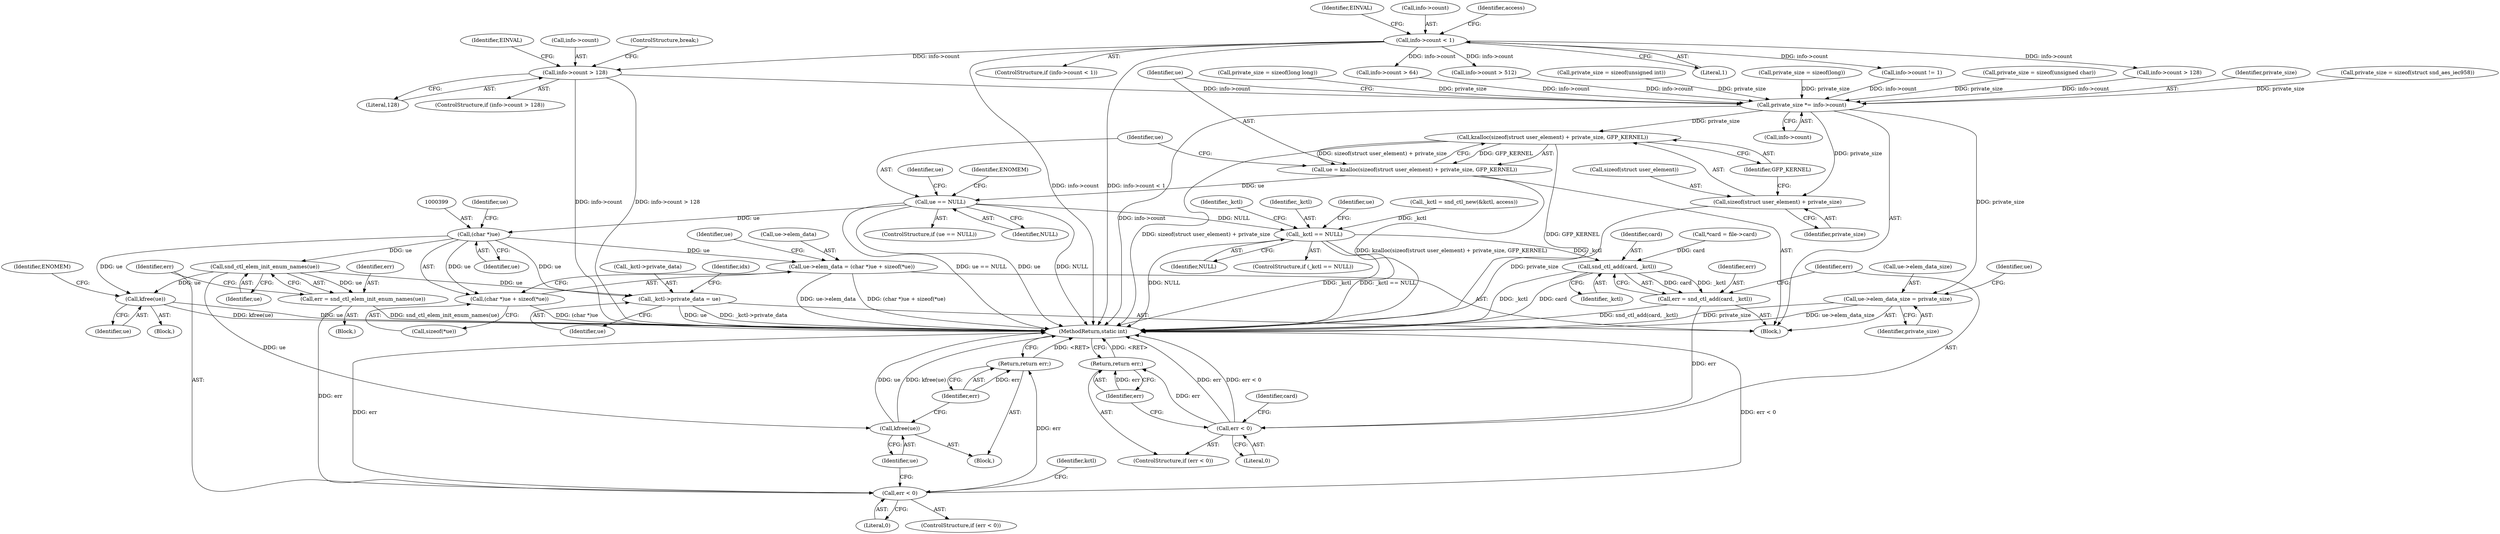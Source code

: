 digraph "0_linux_82262a46627bebb0febcc26664746c25cef08563@pointer" {
"1000272" [label="(Call,info->count > 128)"];
"1000119" [label="(Call,info->count < 1)"];
"1000355" [label="(Call,private_size *= info->count)"];
"1000362" [label="(Call,kzalloc(sizeof(struct user_element) + private_size, GFP_KERNEL))"];
"1000360" [label="(Call,ue = kzalloc(sizeof(struct user_element) + private_size, GFP_KERNEL))"];
"1000369" [label="(Call,ue == NULL)"];
"1000398" [label="(Call,(char *)ue)"];
"1000393" [label="(Call,ue->elem_data = (char *)ue + sizeof(*ue))"];
"1000397" [label="(Call,(char *)ue + sizeof(*ue))"];
"1000420" [label="(Call,snd_ctl_elem_init_enum_names(ue))"];
"1000418" [label="(Call,err = snd_ctl_elem_init_enum_names(ue))"];
"1000423" [label="(Call,err < 0)"];
"1000429" [label="(Return,return err;)"];
"1000427" [label="(Call,kfree(ue))"];
"1000451" [label="(Call,kfree(ue))"];
"1000456" [label="(Call,_kctl->private_data = ue)"];
"1000443" [label="(Call,_kctl == NULL)"];
"1000483" [label="(Call,snd_ctl_add(card, _kctl))"];
"1000481" [label="(Call,err = snd_ctl_add(card, _kctl))"];
"1000487" [label="(Call,err < 0)"];
"1000490" [label="(Return,return err;)"];
"1000363" [label="(Call,sizeof(struct user_element) + private_size)"];
"1000404" [label="(Call,ue->elem_data_size = private_size)"];
"1000489" [label="(Literal,0)"];
"1000272" [label="(Call,info->count > 128)"];
"1000484" [label="(Identifier,card)"];
"1000481" [label="(Call,err = snd_ctl_add(card, _kctl))"];
"1000377" [label="(Identifier,ue)"];
"1000397" [label="(Call,(char *)ue + sizeof(*ue))"];
"1000126" [label="(Identifier,EINVAL)"];
"1000356" [label="(Identifier,private_size)"];
"1000424" [label="(Identifier,err)"];
"1000408" [label="(Identifier,private_size)"];
"1000374" [label="(Identifier,ENOMEM)"];
"1000118" [label="(ControlStructure,if (info->count < 1))"];
"1000428" [label="(Identifier,ue)"];
"1000495" [label="(Identifier,card)"];
"1000491" [label="(Identifier,err)"];
"1000442" [label="(ControlStructure,if (_kctl == NULL))"];
"1000398" [label="(Call,(char *)ue)"];
"1000429" [label="(Return,return err;)"];
"1000364" [label="(Call,sizeof(struct user_element))"];
"1000104" [label="(Block,)"];
"1000460" [label="(Identifier,ue)"];
"1000362" [label="(Call,kzalloc(sizeof(struct user_element) + private_size, GFP_KERNEL))"];
"1000370" [label="(Identifier,ue)"];
"1000456" [label="(Call,_kctl->private_data = ue)"];
"1000123" [label="(Literal,1)"];
"1000400" [label="(Identifier,ue)"];
"1000482" [label="(Identifier,err)"];
"1000337" [label="(Call,private_size = sizeof(struct snd_aes_iec958))"];
"1000322" [label="(Call,private_size = sizeof(unsigned char))"];
"1000443" [label="(Call,_kctl == NULL)"];
"1000287" [label="(Call,info->count > 64)"];
"1000446" [label="(Block,)"];
"1000401" [label="(Call,sizeof(*ue))"];
"1000394" [label="(Call,ue->elem_data)"];
"1000406" [label="(Identifier,ue)"];
"1000451" [label="(Call,kfree(ue))"];
"1000403" [label="(Identifier,ue)"];
"1000279" [label="(Identifier,EINVAL)"];
"1000282" [label="(Call,private_size = sizeof(long long))"];
"1000405" [label="(Call,ue->elem_data_size)"];
"1000361" [label="(Identifier,ue)"];
"1000106" [label="(Call,*card = file->card)"];
"1000433" [label="(Identifier,kctl)"];
"1000452" [label="(Identifier,ue)"];
"1000120" [label="(Call,info->count)"];
"1000425" [label="(Literal,0)"];
"1000488" [label="(Identifier,err)"];
"1000297" [label="(Call,private_size = sizeof(unsigned int))"];
"1000366" [label="(Identifier,private_size)"];
"1000327" [label="(Call,info->count > 512)"];
"1000463" [label="(Identifier,idx)"];
"1000426" [label="(Block,)"];
"1000369" [label="(Call,ue == NULL)"];
"1000490" [label="(Return,return err;)"];
"1000444" [label="(Identifier,_kctl)"];
"1000276" [label="(Literal,128)"];
"1000271" [label="(ControlStructure,if (info->count > 128))"];
"1000449" [label="(Identifier,ue)"];
"1000342" [label="(Call,info->count != 1)"];
"1000436" [label="(Call,_kctl = snd_ctl_new(&kctl, access))"];
"1000404" [label="(Call,ue->elem_data_size = private_size)"];
"1000419" [label="(Identifier,err)"];
"1000119" [label="(Call,info->count < 1)"];
"1000273" [label="(Call,info->count)"];
"1000422" [label="(ControlStructure,if (err < 0))"];
"1000487" [label="(Call,err < 0)"];
"1000357" [label="(Call,info->count)"];
"1000393" [label="(Call,ue->elem_data = (char *)ue + sizeof(*ue))"];
"1000457" [label="(Call,_kctl->private_data)"];
"1000355" [label="(Call,private_size *= info->count)"];
"1000483" [label="(Call,snd_ctl_add(card, _kctl))"];
"1000363" [label="(Call,sizeof(struct user_element) + private_size)"];
"1000420" [label="(Call,snd_ctl_elem_init_enum_names(ue))"];
"1000360" [label="(Call,ue = kzalloc(sizeof(struct user_element) + private_size, GFP_KERNEL))"];
"1000280" [label="(ControlStructure,break;)"];
"1000368" [label="(ControlStructure,if (ue == NULL))"];
"1000418" [label="(Call,err = snd_ctl_elem_init_enum_names(ue))"];
"1000413" [label="(Identifier,ue)"];
"1000508" [label="(MethodReturn,static int)"];
"1000458" [label="(Identifier,_kctl)"];
"1000430" [label="(Identifier,err)"];
"1000367" [label="(Identifier,GFP_KERNEL)"];
"1000455" [label="(Identifier,ENOMEM)"];
"1000371" [label="(Identifier,NULL)"];
"1000267" [label="(Call,private_size = sizeof(long))"];
"1000128" [label="(Identifier,access)"];
"1000417" [label="(Block,)"];
"1000303" [label="(Call,info->count > 128)"];
"1000485" [label="(Identifier,_kctl)"];
"1000486" [label="(ControlStructure,if (err < 0))"];
"1000427" [label="(Call,kfree(ue))"];
"1000423" [label="(Call,err < 0)"];
"1000421" [label="(Identifier,ue)"];
"1000445" [label="(Identifier,NULL)"];
"1000272" -> "1000271"  [label="AST: "];
"1000272" -> "1000276"  [label="CFG: "];
"1000273" -> "1000272"  [label="AST: "];
"1000276" -> "1000272"  [label="AST: "];
"1000279" -> "1000272"  [label="CFG: "];
"1000280" -> "1000272"  [label="CFG: "];
"1000272" -> "1000508"  [label="DDG: info->count"];
"1000272" -> "1000508"  [label="DDG: info->count > 128"];
"1000119" -> "1000272"  [label="DDG: info->count"];
"1000272" -> "1000355"  [label="DDG: info->count"];
"1000119" -> "1000118"  [label="AST: "];
"1000119" -> "1000123"  [label="CFG: "];
"1000120" -> "1000119"  [label="AST: "];
"1000123" -> "1000119"  [label="AST: "];
"1000126" -> "1000119"  [label="CFG: "];
"1000128" -> "1000119"  [label="CFG: "];
"1000119" -> "1000508"  [label="DDG: info->count"];
"1000119" -> "1000508"  [label="DDG: info->count < 1"];
"1000119" -> "1000287"  [label="DDG: info->count"];
"1000119" -> "1000303"  [label="DDG: info->count"];
"1000119" -> "1000327"  [label="DDG: info->count"];
"1000119" -> "1000342"  [label="DDG: info->count"];
"1000355" -> "1000104"  [label="AST: "];
"1000355" -> "1000357"  [label="CFG: "];
"1000356" -> "1000355"  [label="AST: "];
"1000357" -> "1000355"  [label="AST: "];
"1000361" -> "1000355"  [label="CFG: "];
"1000355" -> "1000508"  [label="DDG: info->count"];
"1000327" -> "1000355"  [label="DDG: info->count"];
"1000287" -> "1000355"  [label="DDG: info->count"];
"1000342" -> "1000355"  [label="DDG: info->count"];
"1000303" -> "1000355"  [label="DDG: info->count"];
"1000297" -> "1000355"  [label="DDG: private_size"];
"1000267" -> "1000355"  [label="DDG: private_size"];
"1000337" -> "1000355"  [label="DDG: private_size"];
"1000322" -> "1000355"  [label="DDG: private_size"];
"1000282" -> "1000355"  [label="DDG: private_size"];
"1000355" -> "1000362"  [label="DDG: private_size"];
"1000355" -> "1000363"  [label="DDG: private_size"];
"1000355" -> "1000404"  [label="DDG: private_size"];
"1000362" -> "1000360"  [label="AST: "];
"1000362" -> "1000367"  [label="CFG: "];
"1000363" -> "1000362"  [label="AST: "];
"1000367" -> "1000362"  [label="AST: "];
"1000360" -> "1000362"  [label="CFG: "];
"1000362" -> "1000508"  [label="DDG: GFP_KERNEL"];
"1000362" -> "1000508"  [label="DDG: sizeof(struct user_element) + private_size"];
"1000362" -> "1000360"  [label="DDG: sizeof(struct user_element) + private_size"];
"1000362" -> "1000360"  [label="DDG: GFP_KERNEL"];
"1000360" -> "1000104"  [label="AST: "];
"1000361" -> "1000360"  [label="AST: "];
"1000370" -> "1000360"  [label="CFG: "];
"1000360" -> "1000508"  [label="DDG: kzalloc(sizeof(struct user_element) + private_size, GFP_KERNEL)"];
"1000360" -> "1000369"  [label="DDG: ue"];
"1000369" -> "1000368"  [label="AST: "];
"1000369" -> "1000371"  [label="CFG: "];
"1000370" -> "1000369"  [label="AST: "];
"1000371" -> "1000369"  [label="AST: "];
"1000374" -> "1000369"  [label="CFG: "];
"1000377" -> "1000369"  [label="CFG: "];
"1000369" -> "1000508"  [label="DDG: ue == NULL"];
"1000369" -> "1000508"  [label="DDG: ue"];
"1000369" -> "1000508"  [label="DDG: NULL"];
"1000369" -> "1000398"  [label="DDG: ue"];
"1000369" -> "1000443"  [label="DDG: NULL"];
"1000398" -> "1000397"  [label="AST: "];
"1000398" -> "1000400"  [label="CFG: "];
"1000399" -> "1000398"  [label="AST: "];
"1000400" -> "1000398"  [label="AST: "];
"1000403" -> "1000398"  [label="CFG: "];
"1000398" -> "1000393"  [label="DDG: ue"];
"1000398" -> "1000397"  [label="DDG: ue"];
"1000398" -> "1000420"  [label="DDG: ue"];
"1000398" -> "1000451"  [label="DDG: ue"];
"1000398" -> "1000456"  [label="DDG: ue"];
"1000393" -> "1000104"  [label="AST: "];
"1000393" -> "1000397"  [label="CFG: "];
"1000394" -> "1000393"  [label="AST: "];
"1000397" -> "1000393"  [label="AST: "];
"1000406" -> "1000393"  [label="CFG: "];
"1000393" -> "1000508"  [label="DDG: (char *)ue + sizeof(*ue)"];
"1000393" -> "1000508"  [label="DDG: ue->elem_data"];
"1000397" -> "1000401"  [label="CFG: "];
"1000401" -> "1000397"  [label="AST: "];
"1000397" -> "1000508"  [label="DDG: (char *)ue"];
"1000420" -> "1000418"  [label="AST: "];
"1000420" -> "1000421"  [label="CFG: "];
"1000421" -> "1000420"  [label="AST: "];
"1000418" -> "1000420"  [label="CFG: "];
"1000420" -> "1000418"  [label="DDG: ue"];
"1000420" -> "1000427"  [label="DDG: ue"];
"1000420" -> "1000451"  [label="DDG: ue"];
"1000420" -> "1000456"  [label="DDG: ue"];
"1000418" -> "1000417"  [label="AST: "];
"1000419" -> "1000418"  [label="AST: "];
"1000424" -> "1000418"  [label="CFG: "];
"1000418" -> "1000508"  [label="DDG: snd_ctl_elem_init_enum_names(ue)"];
"1000418" -> "1000423"  [label="DDG: err"];
"1000423" -> "1000422"  [label="AST: "];
"1000423" -> "1000425"  [label="CFG: "];
"1000424" -> "1000423"  [label="AST: "];
"1000425" -> "1000423"  [label="AST: "];
"1000428" -> "1000423"  [label="CFG: "];
"1000433" -> "1000423"  [label="CFG: "];
"1000423" -> "1000508"  [label="DDG: err < 0"];
"1000423" -> "1000508"  [label="DDG: err"];
"1000423" -> "1000429"  [label="DDG: err"];
"1000429" -> "1000426"  [label="AST: "];
"1000429" -> "1000430"  [label="CFG: "];
"1000430" -> "1000429"  [label="AST: "];
"1000508" -> "1000429"  [label="CFG: "];
"1000429" -> "1000508"  [label="DDG: <RET>"];
"1000430" -> "1000429"  [label="DDG: err"];
"1000427" -> "1000426"  [label="AST: "];
"1000427" -> "1000428"  [label="CFG: "];
"1000428" -> "1000427"  [label="AST: "];
"1000430" -> "1000427"  [label="CFG: "];
"1000427" -> "1000508"  [label="DDG: kfree(ue)"];
"1000427" -> "1000508"  [label="DDG: ue"];
"1000451" -> "1000446"  [label="AST: "];
"1000451" -> "1000452"  [label="CFG: "];
"1000452" -> "1000451"  [label="AST: "];
"1000455" -> "1000451"  [label="CFG: "];
"1000451" -> "1000508"  [label="DDG: ue"];
"1000451" -> "1000508"  [label="DDG: kfree(ue)"];
"1000456" -> "1000104"  [label="AST: "];
"1000456" -> "1000460"  [label="CFG: "];
"1000457" -> "1000456"  [label="AST: "];
"1000460" -> "1000456"  [label="AST: "];
"1000463" -> "1000456"  [label="CFG: "];
"1000456" -> "1000508"  [label="DDG: ue"];
"1000456" -> "1000508"  [label="DDG: _kctl->private_data"];
"1000443" -> "1000442"  [label="AST: "];
"1000443" -> "1000445"  [label="CFG: "];
"1000444" -> "1000443"  [label="AST: "];
"1000445" -> "1000443"  [label="AST: "];
"1000449" -> "1000443"  [label="CFG: "];
"1000458" -> "1000443"  [label="CFG: "];
"1000443" -> "1000508"  [label="DDG: _kctl == NULL"];
"1000443" -> "1000508"  [label="DDG: NULL"];
"1000443" -> "1000508"  [label="DDG: _kctl"];
"1000436" -> "1000443"  [label="DDG: _kctl"];
"1000443" -> "1000483"  [label="DDG: _kctl"];
"1000483" -> "1000481"  [label="AST: "];
"1000483" -> "1000485"  [label="CFG: "];
"1000484" -> "1000483"  [label="AST: "];
"1000485" -> "1000483"  [label="AST: "];
"1000481" -> "1000483"  [label="CFG: "];
"1000483" -> "1000508"  [label="DDG: _kctl"];
"1000483" -> "1000508"  [label="DDG: card"];
"1000483" -> "1000481"  [label="DDG: card"];
"1000483" -> "1000481"  [label="DDG: _kctl"];
"1000106" -> "1000483"  [label="DDG: card"];
"1000481" -> "1000104"  [label="AST: "];
"1000482" -> "1000481"  [label="AST: "];
"1000488" -> "1000481"  [label="CFG: "];
"1000481" -> "1000508"  [label="DDG: snd_ctl_add(card, _kctl)"];
"1000481" -> "1000487"  [label="DDG: err"];
"1000487" -> "1000486"  [label="AST: "];
"1000487" -> "1000489"  [label="CFG: "];
"1000488" -> "1000487"  [label="AST: "];
"1000489" -> "1000487"  [label="AST: "];
"1000491" -> "1000487"  [label="CFG: "];
"1000495" -> "1000487"  [label="CFG: "];
"1000487" -> "1000508"  [label="DDG: err"];
"1000487" -> "1000508"  [label="DDG: err < 0"];
"1000487" -> "1000490"  [label="DDG: err"];
"1000490" -> "1000486"  [label="AST: "];
"1000490" -> "1000491"  [label="CFG: "];
"1000491" -> "1000490"  [label="AST: "];
"1000508" -> "1000490"  [label="CFG: "];
"1000490" -> "1000508"  [label="DDG: <RET>"];
"1000491" -> "1000490"  [label="DDG: err"];
"1000363" -> "1000366"  [label="CFG: "];
"1000364" -> "1000363"  [label="AST: "];
"1000366" -> "1000363"  [label="AST: "];
"1000367" -> "1000363"  [label="CFG: "];
"1000363" -> "1000508"  [label="DDG: private_size"];
"1000404" -> "1000104"  [label="AST: "];
"1000404" -> "1000408"  [label="CFG: "];
"1000405" -> "1000404"  [label="AST: "];
"1000408" -> "1000404"  [label="AST: "];
"1000413" -> "1000404"  [label="CFG: "];
"1000404" -> "1000508"  [label="DDG: ue->elem_data_size"];
"1000404" -> "1000508"  [label="DDG: private_size"];
}
